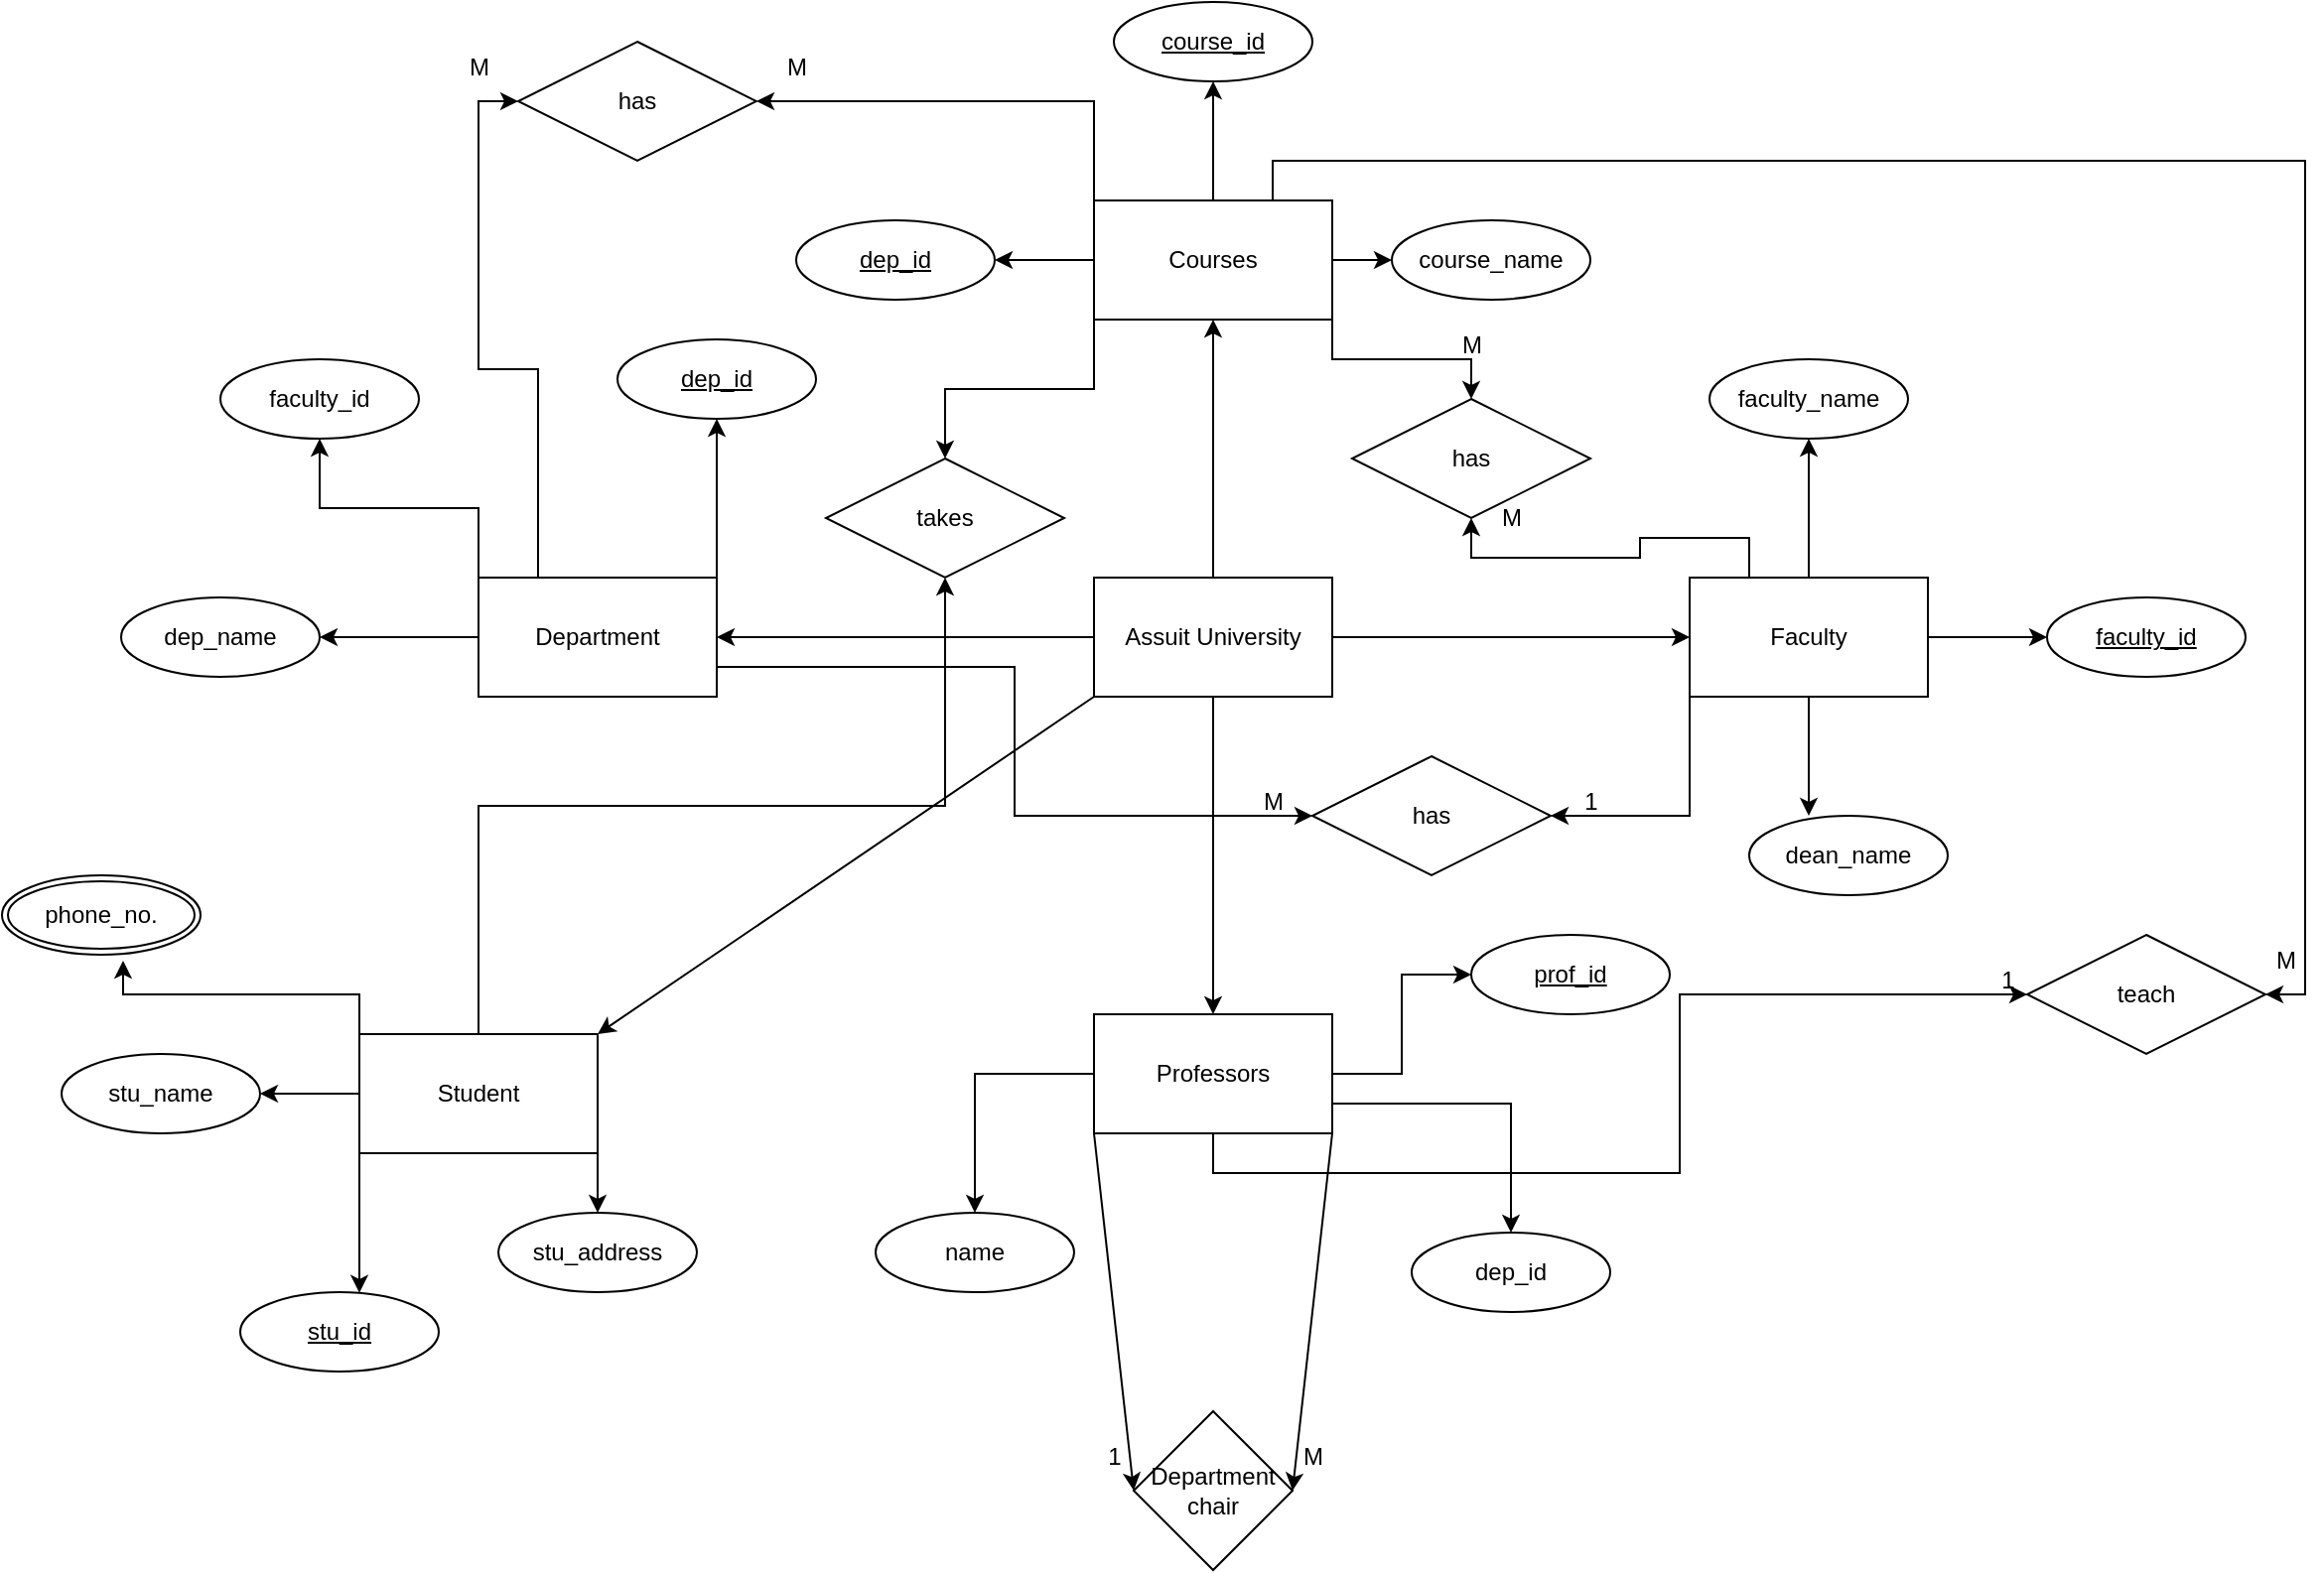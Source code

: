 <mxfile version="26.1.1">
  <diagram name="Page-1" id="CG8yK1vmEeWQRG1gDtdv">
    <mxGraphModel dx="1814" dy="1579" grid="1" gridSize="10" guides="1" tooltips="1" connect="1" arrows="1" fold="1" page="1" pageScale="1" pageWidth="850" pageHeight="1100" math="0" shadow="0">
      <root>
        <mxCell id="0" />
        <mxCell id="1" parent="0" />
        <mxCell id="iXKprFUikv9eABywqWHX-4" value="" style="edgeStyle=orthogonalEdgeStyle;rounded=0;orthogonalLoop=1;jettySize=auto;html=1;" parent="1" source="iXKprFUikv9eABywqWHX-1" target="iXKprFUikv9eABywqWHX-3" edge="1">
          <mxGeometry relative="1" as="geometry" />
        </mxCell>
        <mxCell id="iXKprFUikv9eABywqWHX-6" value="" style="edgeStyle=orthogonalEdgeStyle;rounded=0;orthogonalLoop=1;jettySize=auto;html=1;" parent="1" source="iXKprFUikv9eABywqWHX-1" target="iXKprFUikv9eABywqWHX-5" edge="1">
          <mxGeometry relative="1" as="geometry" />
        </mxCell>
        <mxCell id="iXKprFUikv9eABywqWHX-8" value="" style="edgeStyle=orthogonalEdgeStyle;rounded=0;orthogonalLoop=1;jettySize=auto;html=1;" parent="1" source="iXKprFUikv9eABywqWHX-1" target="iXKprFUikv9eABywqWHX-7" edge="1">
          <mxGeometry relative="1" as="geometry" />
        </mxCell>
        <mxCell id="iXKprFUikv9eABywqWHX-10" value="" style="edgeStyle=orthogonalEdgeStyle;rounded=0;orthogonalLoop=1;jettySize=auto;html=1;" parent="1" source="iXKprFUikv9eABywqWHX-1" target="iXKprFUikv9eABywqWHX-9" edge="1">
          <mxGeometry relative="1" as="geometry" />
        </mxCell>
        <mxCell id="iXKprFUikv9eABywqWHX-1" value="Assuit University" style="rounded=0;whiteSpace=wrap;html=1;" parent="1" vertex="1">
          <mxGeometry x="310" y="210" width="120" height="60" as="geometry" />
        </mxCell>
        <mxCell id="iXKprFUikv9eABywqWHX-21" value="" style="edgeStyle=orthogonalEdgeStyle;rounded=0;orthogonalLoop=1;jettySize=auto;html=1;" parent="1" source="iXKprFUikv9eABywqWHX-3" edge="1">
          <mxGeometry relative="1" as="geometry">
            <mxPoint x="670" y="140" as="targetPoint" />
          </mxGeometry>
        </mxCell>
        <mxCell id="YR_uyBi9FuHmP-A904-x-53" style="edgeStyle=orthogonalEdgeStyle;rounded=0;orthogonalLoop=1;jettySize=auto;html=1;exitX=1;exitY=0.5;exitDx=0;exitDy=0;" edge="1" parent="1" source="iXKprFUikv9eABywqWHX-3" target="YR_uyBi9FuHmP-A904-x-6">
          <mxGeometry relative="1" as="geometry" />
        </mxCell>
        <mxCell id="YR_uyBi9FuHmP-A904-x-77" style="edgeStyle=orthogonalEdgeStyle;rounded=0;orthogonalLoop=1;jettySize=auto;html=1;exitX=0;exitY=1;exitDx=0;exitDy=0;entryX=1;entryY=0.5;entryDx=0;entryDy=0;" edge="1" parent="1" source="iXKprFUikv9eABywqWHX-3" target="YR_uyBi9FuHmP-A904-x-38">
          <mxGeometry relative="1" as="geometry" />
        </mxCell>
        <mxCell id="YR_uyBi9FuHmP-A904-x-78" style="edgeStyle=orthogonalEdgeStyle;rounded=0;orthogonalLoop=1;jettySize=auto;html=1;exitX=0.25;exitY=0;exitDx=0;exitDy=0;" edge="1" parent="1" source="iXKprFUikv9eABywqWHX-3" target="YR_uyBi9FuHmP-A904-x-55">
          <mxGeometry relative="1" as="geometry" />
        </mxCell>
        <mxCell id="iXKprFUikv9eABywqWHX-3" value="Faculty" style="rounded=0;whiteSpace=wrap;html=1;" parent="1" vertex="1">
          <mxGeometry x="610" y="210" width="120" height="60" as="geometry" />
        </mxCell>
        <mxCell id="YR_uyBi9FuHmP-A904-x-12" style="edgeStyle=orthogonalEdgeStyle;rounded=0;orthogonalLoop=1;jettySize=auto;html=1;exitX=1;exitY=0;exitDx=0;exitDy=0;entryX=0.5;entryY=1;entryDx=0;entryDy=0;" edge="1" parent="1" source="iXKprFUikv9eABywqWHX-5" target="YR_uyBi9FuHmP-A904-x-11">
          <mxGeometry relative="1" as="geometry" />
        </mxCell>
        <mxCell id="YR_uyBi9FuHmP-A904-x-13" style="edgeStyle=orthogonalEdgeStyle;rounded=0;orthogonalLoop=1;jettySize=auto;html=1;exitX=0;exitY=0.5;exitDx=0;exitDy=0;" edge="1" parent="1" source="iXKprFUikv9eABywqWHX-5" target="YR_uyBi9FuHmP-A904-x-14">
          <mxGeometry relative="1" as="geometry">
            <mxPoint x="-60" y="240" as="targetPoint" />
          </mxGeometry>
        </mxCell>
        <mxCell id="YR_uyBi9FuHmP-A904-x-40" style="edgeStyle=orthogonalEdgeStyle;rounded=0;orthogonalLoop=1;jettySize=auto;html=1;exitX=1;exitY=0.75;exitDx=0;exitDy=0;entryX=0;entryY=0.5;entryDx=0;entryDy=0;" edge="1" parent="1" source="iXKprFUikv9eABywqWHX-5" target="YR_uyBi9FuHmP-A904-x-38">
          <mxGeometry relative="1" as="geometry" />
        </mxCell>
        <mxCell id="YR_uyBi9FuHmP-A904-x-44" style="edgeStyle=orthogonalEdgeStyle;rounded=0;orthogonalLoop=1;jettySize=auto;html=1;exitX=0.25;exitY=0;exitDx=0;exitDy=0;entryX=0;entryY=0.5;entryDx=0;entryDy=0;" edge="1" parent="1" source="iXKprFUikv9eABywqWHX-5" target="YR_uyBi9FuHmP-A904-x-43">
          <mxGeometry relative="1" as="geometry" />
        </mxCell>
        <mxCell id="YR_uyBi9FuHmP-A904-x-52" style="edgeStyle=orthogonalEdgeStyle;rounded=0;orthogonalLoop=1;jettySize=auto;html=1;exitX=0;exitY=0;exitDx=0;exitDy=0;" edge="1" parent="1" source="iXKprFUikv9eABywqWHX-5" target="YR_uyBi9FuHmP-A904-x-18">
          <mxGeometry relative="1" as="geometry" />
        </mxCell>
        <mxCell id="iXKprFUikv9eABywqWHX-5" value="Department" style="whiteSpace=wrap;html=1;rounded=0;" parent="1" vertex="1">
          <mxGeometry y="210" width="120" height="60" as="geometry" />
        </mxCell>
        <mxCell id="YR_uyBi9FuHmP-A904-x-15" style="edgeStyle=orthogonalEdgeStyle;rounded=0;orthogonalLoop=1;jettySize=auto;html=1;exitX=0.5;exitY=0;exitDx=0;exitDy=0;" edge="1" parent="1" source="iXKprFUikv9eABywqWHX-7" target="YR_uyBi9FuHmP-A904-x-16">
          <mxGeometry relative="1" as="geometry">
            <mxPoint x="370" y="-60" as="targetPoint" />
          </mxGeometry>
        </mxCell>
        <mxCell id="YR_uyBi9FuHmP-A904-x-19" style="edgeStyle=orthogonalEdgeStyle;rounded=0;orthogonalLoop=1;jettySize=auto;html=1;exitX=1;exitY=0.5;exitDx=0;exitDy=0;" edge="1" parent="1" source="iXKprFUikv9eABywqWHX-7" target="YR_uyBi9FuHmP-A904-x-20">
          <mxGeometry relative="1" as="geometry">
            <mxPoint x="510" y="50" as="targetPoint" />
          </mxGeometry>
        </mxCell>
        <mxCell id="YR_uyBi9FuHmP-A904-x-21" style="edgeStyle=orthogonalEdgeStyle;rounded=0;orthogonalLoop=1;jettySize=auto;html=1;exitX=0;exitY=0.5;exitDx=0;exitDy=0;" edge="1" parent="1" source="iXKprFUikv9eABywqWHX-7" target="YR_uyBi9FuHmP-A904-x-22">
          <mxGeometry relative="1" as="geometry">
            <mxPoint x="210" y="50" as="targetPoint" />
          </mxGeometry>
        </mxCell>
        <mxCell id="YR_uyBi9FuHmP-A904-x-45" style="edgeStyle=orthogonalEdgeStyle;rounded=0;orthogonalLoop=1;jettySize=auto;html=1;exitX=0;exitY=0;exitDx=0;exitDy=0;entryX=1;entryY=0.5;entryDx=0;entryDy=0;" edge="1" parent="1" source="iXKprFUikv9eABywqWHX-7" target="YR_uyBi9FuHmP-A904-x-43">
          <mxGeometry relative="1" as="geometry" />
        </mxCell>
        <mxCell id="YR_uyBi9FuHmP-A904-x-49" style="edgeStyle=orthogonalEdgeStyle;rounded=0;orthogonalLoop=1;jettySize=auto;html=1;exitX=0;exitY=1;exitDx=0;exitDy=0;entryX=0.5;entryY=0;entryDx=0;entryDy=0;" edge="1" parent="1" source="iXKprFUikv9eABywqWHX-7" target="YR_uyBi9FuHmP-A904-x-48">
          <mxGeometry relative="1" as="geometry" />
        </mxCell>
        <mxCell id="YR_uyBi9FuHmP-A904-x-80" style="edgeStyle=orthogonalEdgeStyle;rounded=0;orthogonalLoop=1;jettySize=auto;html=1;exitX=0.75;exitY=0;exitDx=0;exitDy=0;entryX=1;entryY=0.5;entryDx=0;entryDy=0;" edge="1" parent="1" source="iXKprFUikv9eABywqWHX-7" target="YR_uyBi9FuHmP-A904-x-79">
          <mxGeometry relative="1" as="geometry" />
        </mxCell>
        <mxCell id="iXKprFUikv9eABywqWHX-7" value="Courses" style="whiteSpace=wrap;html=1;rounded=0;" parent="1" vertex="1">
          <mxGeometry x="310" y="20" width="120" height="60" as="geometry" />
        </mxCell>
        <mxCell id="YR_uyBi9FuHmP-A904-x-24" style="edgeStyle=orthogonalEdgeStyle;rounded=0;orthogonalLoop=1;jettySize=auto;html=1;exitX=1;exitY=0.5;exitDx=0;exitDy=0;entryX=0;entryY=0.5;entryDx=0;entryDy=0;" edge="1" parent="1" source="iXKprFUikv9eABywqWHX-9" target="YR_uyBi9FuHmP-A904-x-23">
          <mxGeometry relative="1" as="geometry" />
        </mxCell>
        <mxCell id="YR_uyBi9FuHmP-A904-x-25" style="edgeStyle=orthogonalEdgeStyle;rounded=0;orthogonalLoop=1;jettySize=auto;html=1;exitX=0;exitY=0.5;exitDx=0;exitDy=0;" edge="1" parent="1" source="iXKprFUikv9eABywqWHX-9" target="YR_uyBi9FuHmP-A904-x-26">
          <mxGeometry relative="1" as="geometry">
            <mxPoint x="240" y="510" as="targetPoint" />
          </mxGeometry>
        </mxCell>
        <mxCell id="YR_uyBi9FuHmP-A904-x-27" style="edgeStyle=orthogonalEdgeStyle;rounded=0;orthogonalLoop=1;jettySize=auto;html=1;exitX=1;exitY=0.75;exitDx=0;exitDy=0;" edge="1" parent="1" source="iXKprFUikv9eABywqWHX-9" target="YR_uyBi9FuHmP-A904-x-28">
          <mxGeometry relative="1" as="geometry">
            <mxPoint x="520" y="560" as="targetPoint" />
          </mxGeometry>
        </mxCell>
        <mxCell id="YR_uyBi9FuHmP-A904-x-81" style="edgeStyle=orthogonalEdgeStyle;rounded=0;orthogonalLoop=1;jettySize=auto;html=1;exitX=0.5;exitY=1;exitDx=0;exitDy=0;" edge="1" parent="1" source="iXKprFUikv9eABywqWHX-9" target="YR_uyBi9FuHmP-A904-x-79">
          <mxGeometry relative="1" as="geometry" />
        </mxCell>
        <mxCell id="iXKprFUikv9eABywqWHX-9" value="Professors" style="whiteSpace=wrap;html=1;rounded=0;" parent="1" vertex="1">
          <mxGeometry x="310" y="430" width="120" height="60" as="geometry" />
        </mxCell>
        <mxCell id="YR_uyBi9FuHmP-A904-x-29" style="edgeStyle=orthogonalEdgeStyle;rounded=0;orthogonalLoop=1;jettySize=auto;html=1;exitX=0.5;exitY=1;exitDx=0;exitDy=0;" edge="1" parent="1" source="iXKprFUikv9eABywqWHX-13" target="YR_uyBi9FuHmP-A904-x-30">
          <mxGeometry relative="1" as="geometry">
            <mxPoint x="120" y="580" as="targetPoint" />
            <Array as="points">
              <mxPoint x="-60" y="500" />
            </Array>
          </mxGeometry>
        </mxCell>
        <mxCell id="YR_uyBi9FuHmP-A904-x-31" style="edgeStyle=orthogonalEdgeStyle;rounded=0;orthogonalLoop=1;jettySize=auto;html=1;exitX=0;exitY=0.5;exitDx=0;exitDy=0;" edge="1" parent="1" source="iXKprFUikv9eABywqWHX-13" target="YR_uyBi9FuHmP-A904-x-32">
          <mxGeometry relative="1" as="geometry">
            <mxPoint x="-20" y="540" as="targetPoint" />
          </mxGeometry>
        </mxCell>
        <mxCell id="YR_uyBi9FuHmP-A904-x-33" style="edgeStyle=orthogonalEdgeStyle;rounded=0;orthogonalLoop=1;jettySize=auto;html=1;exitX=1;exitY=1;exitDx=0;exitDy=0;" edge="1" parent="1" source="iXKprFUikv9eABywqWHX-13" target="YR_uyBi9FuHmP-A904-x-34">
          <mxGeometry relative="1" as="geometry">
            <mxPoint x="90" y="550" as="targetPoint" />
          </mxGeometry>
        </mxCell>
        <mxCell id="YR_uyBi9FuHmP-A904-x-51" style="edgeStyle=orthogonalEdgeStyle;rounded=0;orthogonalLoop=1;jettySize=auto;html=1;exitX=0.5;exitY=0;exitDx=0;exitDy=0;" edge="1" parent="1" source="iXKprFUikv9eABywqWHX-13" target="YR_uyBi9FuHmP-A904-x-48">
          <mxGeometry relative="1" as="geometry" />
        </mxCell>
        <mxCell id="iXKprFUikv9eABywqWHX-13" value="Student" style="rounded=0;whiteSpace=wrap;html=1;" parent="1" vertex="1">
          <mxGeometry x="-60" y="440" width="120" height="60" as="geometry" />
        </mxCell>
        <mxCell id="iXKprFUikv9eABywqWHX-14" value="" style="endArrow=classic;html=1;rounded=0;entryX=1;entryY=0;entryDx=0;entryDy=0;exitX=0;exitY=1;exitDx=0;exitDy=0;" parent="1" source="iXKprFUikv9eABywqWHX-1" target="iXKprFUikv9eABywqWHX-13" edge="1">
          <mxGeometry width="50" height="50" relative="1" as="geometry">
            <mxPoint x="280" y="320" as="sourcePoint" />
            <mxPoint x="400" y="230" as="targetPoint" />
          </mxGeometry>
        </mxCell>
        <mxCell id="iXKprFUikv9eABywqWHX-15" value="Department chair" style="rhombus;whiteSpace=wrap;html=1;" parent="1" vertex="1">
          <mxGeometry x="330" y="630" width="80" height="80" as="geometry" />
        </mxCell>
        <mxCell id="iXKprFUikv9eABywqWHX-16" value="" style="endArrow=classic;html=1;rounded=0;entryX=0;entryY=0.5;entryDx=0;entryDy=0;exitX=0;exitY=1;exitDx=0;exitDy=0;" parent="1" source="iXKprFUikv9eABywqWHX-9" target="iXKprFUikv9eABywqWHX-15" edge="1">
          <mxGeometry width="50" height="50" relative="1" as="geometry">
            <mxPoint x="370" y="570" as="sourcePoint" />
            <mxPoint x="400" y="530" as="targetPoint" />
          </mxGeometry>
        </mxCell>
        <mxCell id="iXKprFUikv9eABywqWHX-17" value="" style="endArrow=classic;html=1;rounded=0;entryX=1;entryY=0.5;entryDx=0;entryDy=0;exitX=1;exitY=1;exitDx=0;exitDy=0;" parent="1" source="iXKprFUikv9eABywqWHX-9" target="iXKprFUikv9eABywqWHX-15" edge="1">
          <mxGeometry width="50" height="50" relative="1" as="geometry">
            <mxPoint x="320" y="490" as="sourcePoint" />
            <mxPoint x="346" y="673" as="targetPoint" />
          </mxGeometry>
        </mxCell>
        <mxCell id="YR_uyBi9FuHmP-A904-x-5" value="dean_name" style="ellipse;whiteSpace=wrap;html=1;align=center;" vertex="1" parent="1">
          <mxGeometry x="640" y="330" width="100" height="40" as="geometry" />
        </mxCell>
        <mxCell id="YR_uyBi9FuHmP-A904-x-6" value="&lt;u&gt;faculty_id&lt;span style=&quot;color: rgba(0, 0, 0, 0); font-family: monospace; font-size: 0px; text-align: start; text-wrap-mode: nowrap;&quot;&gt;%3CmxGraphModel%3E%3Croot%3E%3CmxCell%20id%3D%220%22%2F%3E%3CmxCell%20id%3D%221%22%20parent%3D%220%22%2F%3E%3CmxCell%20id%3D%222%22%20value%3D%22dean_name%22%20style%3D%22ellipse%3BwhiteSpace%3Dwrap%3Bhtml%3D1%3Balign%3Dcenter%3B%22%20vertex%3D%221%22%20parent%3D%221%22%3E%3CmxGeometry%20x%3D%22740%22%20y%3D%22370%22%20width%3D%22100%22%20height%3D%2240%22%20as%3D%22geometry%22%2F%3E%3C%2FmxCell%3E%3C%2Froot%3E%3C%2FmxGraphModel%3E&lt;/span&gt;&lt;/u&gt;" style="ellipse;whiteSpace=wrap;html=1;align=center;" vertex="1" parent="1">
          <mxGeometry x="790" y="220" width="100" height="40" as="geometry" />
        </mxCell>
        <mxCell id="YR_uyBi9FuHmP-A904-x-7" value="faculty_name" style="ellipse;whiteSpace=wrap;html=1;align=center;" vertex="1" parent="1">
          <mxGeometry x="620" y="100" width="100" height="40" as="geometry" />
        </mxCell>
        <mxCell id="YR_uyBi9FuHmP-A904-x-11" value="&lt;u&gt;dep_id&lt;/u&gt;" style="ellipse;whiteSpace=wrap;html=1;align=center;" vertex="1" parent="1">
          <mxGeometry x="70" y="90" width="100" height="40" as="geometry" />
        </mxCell>
        <mxCell id="YR_uyBi9FuHmP-A904-x-14" value="dep_name" style="ellipse;whiteSpace=wrap;html=1;align=center;" vertex="1" parent="1">
          <mxGeometry x="-180" y="220" width="100" height="40" as="geometry" />
        </mxCell>
        <mxCell id="YR_uyBi9FuHmP-A904-x-16" value="&lt;u&gt;course_id&lt;/u&gt;" style="ellipse;whiteSpace=wrap;html=1;align=center;" vertex="1" parent="1">
          <mxGeometry x="320" y="-80" width="100" height="40" as="geometry" />
        </mxCell>
        <mxCell id="YR_uyBi9FuHmP-A904-x-18" value="faculty_id" style="ellipse;whiteSpace=wrap;html=1;align=center;" vertex="1" parent="1">
          <mxGeometry x="-130" y="100" width="100" height="40" as="geometry" />
        </mxCell>
        <mxCell id="YR_uyBi9FuHmP-A904-x-20" value="course_name" style="ellipse;whiteSpace=wrap;html=1;align=center;" vertex="1" parent="1">
          <mxGeometry x="460" y="30" width="100" height="40" as="geometry" />
        </mxCell>
        <mxCell id="YR_uyBi9FuHmP-A904-x-22" value="dep_id" style="ellipse;whiteSpace=wrap;html=1;align=center;fontStyle=4;" vertex="1" parent="1">
          <mxGeometry x="160" y="30" width="100" height="40" as="geometry" />
        </mxCell>
        <mxCell id="YR_uyBi9FuHmP-A904-x-23" value="&lt;u&gt;prof_id&lt;/u&gt;" style="ellipse;whiteSpace=wrap;html=1;align=center;" vertex="1" parent="1">
          <mxGeometry x="500" y="390" width="100" height="40" as="geometry" />
        </mxCell>
        <mxCell id="YR_uyBi9FuHmP-A904-x-26" value="name" style="ellipse;whiteSpace=wrap;html=1;align=center;" vertex="1" parent="1">
          <mxGeometry x="200" y="530" width="100" height="40" as="geometry" />
        </mxCell>
        <mxCell id="YR_uyBi9FuHmP-A904-x-28" value="dep_id" style="ellipse;whiteSpace=wrap;html=1;align=center;" vertex="1" parent="1">
          <mxGeometry x="470" y="540" width="100" height="40" as="geometry" />
        </mxCell>
        <mxCell id="YR_uyBi9FuHmP-A904-x-30" value="stu_id" style="ellipse;whiteSpace=wrap;html=1;align=center;fontStyle=4;" vertex="1" parent="1">
          <mxGeometry x="-120" y="570" width="100" height="40" as="geometry" />
        </mxCell>
        <mxCell id="YR_uyBi9FuHmP-A904-x-32" value="stu_name" style="ellipse;whiteSpace=wrap;html=1;align=center;" vertex="1" parent="1">
          <mxGeometry x="-210" y="450" width="100" height="40" as="geometry" />
        </mxCell>
        <mxCell id="YR_uyBi9FuHmP-A904-x-34" value="stu_address" style="ellipse;whiteSpace=wrap;html=1;align=center;" vertex="1" parent="1">
          <mxGeometry x="10" y="530" width="100" height="40" as="geometry" />
        </mxCell>
        <mxCell id="YR_uyBi9FuHmP-A904-x-35" value="phone_no." style="ellipse;shape=doubleEllipse;margin=3;whiteSpace=wrap;html=1;align=center;" vertex="1" parent="1">
          <mxGeometry x="-240" y="360" width="100" height="40" as="geometry" />
        </mxCell>
        <mxCell id="YR_uyBi9FuHmP-A904-x-37" style="edgeStyle=orthogonalEdgeStyle;rounded=0;orthogonalLoop=1;jettySize=auto;html=1;exitX=0;exitY=0;exitDx=0;exitDy=0;entryX=0.61;entryY=1.075;entryDx=0;entryDy=0;entryPerimeter=0;" edge="1" parent="1" source="iXKprFUikv9eABywqWHX-13" target="YR_uyBi9FuHmP-A904-x-35">
          <mxGeometry relative="1" as="geometry" />
        </mxCell>
        <mxCell id="YR_uyBi9FuHmP-A904-x-38" value="has" style="shape=rhombus;perimeter=rhombusPerimeter;whiteSpace=wrap;html=1;align=center;" vertex="1" parent="1">
          <mxGeometry x="420" y="300" width="120" height="60" as="geometry" />
        </mxCell>
        <mxCell id="YR_uyBi9FuHmP-A904-x-41" value="1" style="text;html=1;align=center;verticalAlign=middle;resizable=0;points=[];autosize=1;strokeColor=none;fillColor=none;" vertex="1" parent="1">
          <mxGeometry x="545" y="308" width="30" height="30" as="geometry" />
        </mxCell>
        <mxCell id="YR_uyBi9FuHmP-A904-x-42" value="M" style="text;html=1;align=center;verticalAlign=middle;resizable=0;points=[];autosize=1;strokeColor=none;fillColor=none;" vertex="1" parent="1">
          <mxGeometry x="385" y="308" width="30" height="30" as="geometry" />
        </mxCell>
        <mxCell id="YR_uyBi9FuHmP-A904-x-43" value="has" style="shape=rhombus;perimeter=rhombusPerimeter;whiteSpace=wrap;html=1;align=center;" vertex="1" parent="1">
          <mxGeometry x="20" y="-60" width="120" height="60" as="geometry" />
        </mxCell>
        <mxCell id="YR_uyBi9FuHmP-A904-x-46" value="M" style="text;html=1;align=center;verticalAlign=middle;resizable=0;points=[];autosize=1;strokeColor=none;fillColor=none;" vertex="1" parent="1">
          <mxGeometry x="-15" y="-62" width="30" height="30" as="geometry" />
        </mxCell>
        <mxCell id="YR_uyBi9FuHmP-A904-x-47" value="M" style="text;html=1;align=center;verticalAlign=middle;resizable=0;points=[];autosize=1;strokeColor=none;fillColor=none;" vertex="1" parent="1">
          <mxGeometry x="145" y="-62" width="30" height="30" as="geometry" />
        </mxCell>
        <mxCell id="YR_uyBi9FuHmP-A904-x-48" value="takes" style="shape=rhombus;perimeter=rhombusPerimeter;whiteSpace=wrap;html=1;align=center;" vertex="1" parent="1">
          <mxGeometry x="175" y="150" width="120" height="60" as="geometry" />
        </mxCell>
        <mxCell id="YR_uyBi9FuHmP-A904-x-54" style="edgeStyle=orthogonalEdgeStyle;rounded=0;orthogonalLoop=1;jettySize=auto;html=1;exitX=0.5;exitY=1;exitDx=0;exitDy=0;entryX=0.3;entryY=0;entryDx=0;entryDy=0;entryPerimeter=0;" edge="1" parent="1" source="iXKprFUikv9eABywqWHX-3" target="YR_uyBi9FuHmP-A904-x-5">
          <mxGeometry relative="1" as="geometry" />
        </mxCell>
        <mxCell id="YR_uyBi9FuHmP-A904-x-55" value="has" style="shape=rhombus;perimeter=rhombusPerimeter;whiteSpace=wrap;html=1;align=center;" vertex="1" parent="1">
          <mxGeometry x="440" y="120" width="120" height="60" as="geometry" />
        </mxCell>
        <mxCell id="YR_uyBi9FuHmP-A904-x-57" style="edgeStyle=orthogonalEdgeStyle;rounded=0;orthogonalLoop=1;jettySize=auto;html=1;exitX=1;exitY=1;exitDx=0;exitDy=0;entryX=0.5;entryY=0;entryDx=0;entryDy=0;" edge="1" parent="1" source="iXKprFUikv9eABywqWHX-7" target="YR_uyBi9FuHmP-A904-x-55">
          <mxGeometry relative="1" as="geometry" />
        </mxCell>
        <mxCell id="YR_uyBi9FuHmP-A904-x-59" value="M" style="text;html=1;align=center;verticalAlign=middle;resizable=0;points=[];autosize=1;strokeColor=none;fillColor=none;" vertex="1" parent="1">
          <mxGeometry x="505" y="165" width="30" height="30" as="geometry" />
        </mxCell>
        <mxCell id="YR_uyBi9FuHmP-A904-x-60" value="M" style="text;html=1;align=center;verticalAlign=middle;resizable=0;points=[];autosize=1;strokeColor=none;fillColor=none;" vertex="1" parent="1">
          <mxGeometry x="485" y="78" width="30" height="30" as="geometry" />
        </mxCell>
        <mxCell id="YR_uyBi9FuHmP-A904-x-64" value="1" style="text;html=1;align=center;verticalAlign=middle;resizable=0;points=[];autosize=1;strokeColor=none;fillColor=none;" vertex="1" parent="1">
          <mxGeometry x="305" y="638" width="30" height="30" as="geometry" />
        </mxCell>
        <mxCell id="YR_uyBi9FuHmP-A904-x-76" value="M" style="text;html=1;align=center;verticalAlign=middle;resizable=0;points=[];autosize=1;strokeColor=none;fillColor=none;" vertex="1" parent="1">
          <mxGeometry x="405" y="638" width="30" height="30" as="geometry" />
        </mxCell>
        <mxCell id="YR_uyBi9FuHmP-A904-x-79" value="teach" style="shape=rhombus;perimeter=rhombusPerimeter;whiteSpace=wrap;html=1;align=center;" vertex="1" parent="1">
          <mxGeometry x="780" y="390" width="120" height="60" as="geometry" />
        </mxCell>
        <mxCell id="YR_uyBi9FuHmP-A904-x-82" value="1" style="text;html=1;align=center;verticalAlign=middle;resizable=0;points=[];autosize=1;strokeColor=none;fillColor=none;" vertex="1" parent="1">
          <mxGeometry x="755" y="398" width="30" height="30" as="geometry" />
        </mxCell>
        <mxCell id="YR_uyBi9FuHmP-A904-x-83" value="M" style="text;html=1;align=center;verticalAlign=middle;resizable=0;points=[];autosize=1;strokeColor=none;fillColor=none;" vertex="1" parent="1">
          <mxGeometry x="895" y="388" width="30" height="30" as="geometry" />
        </mxCell>
      </root>
    </mxGraphModel>
  </diagram>
</mxfile>
